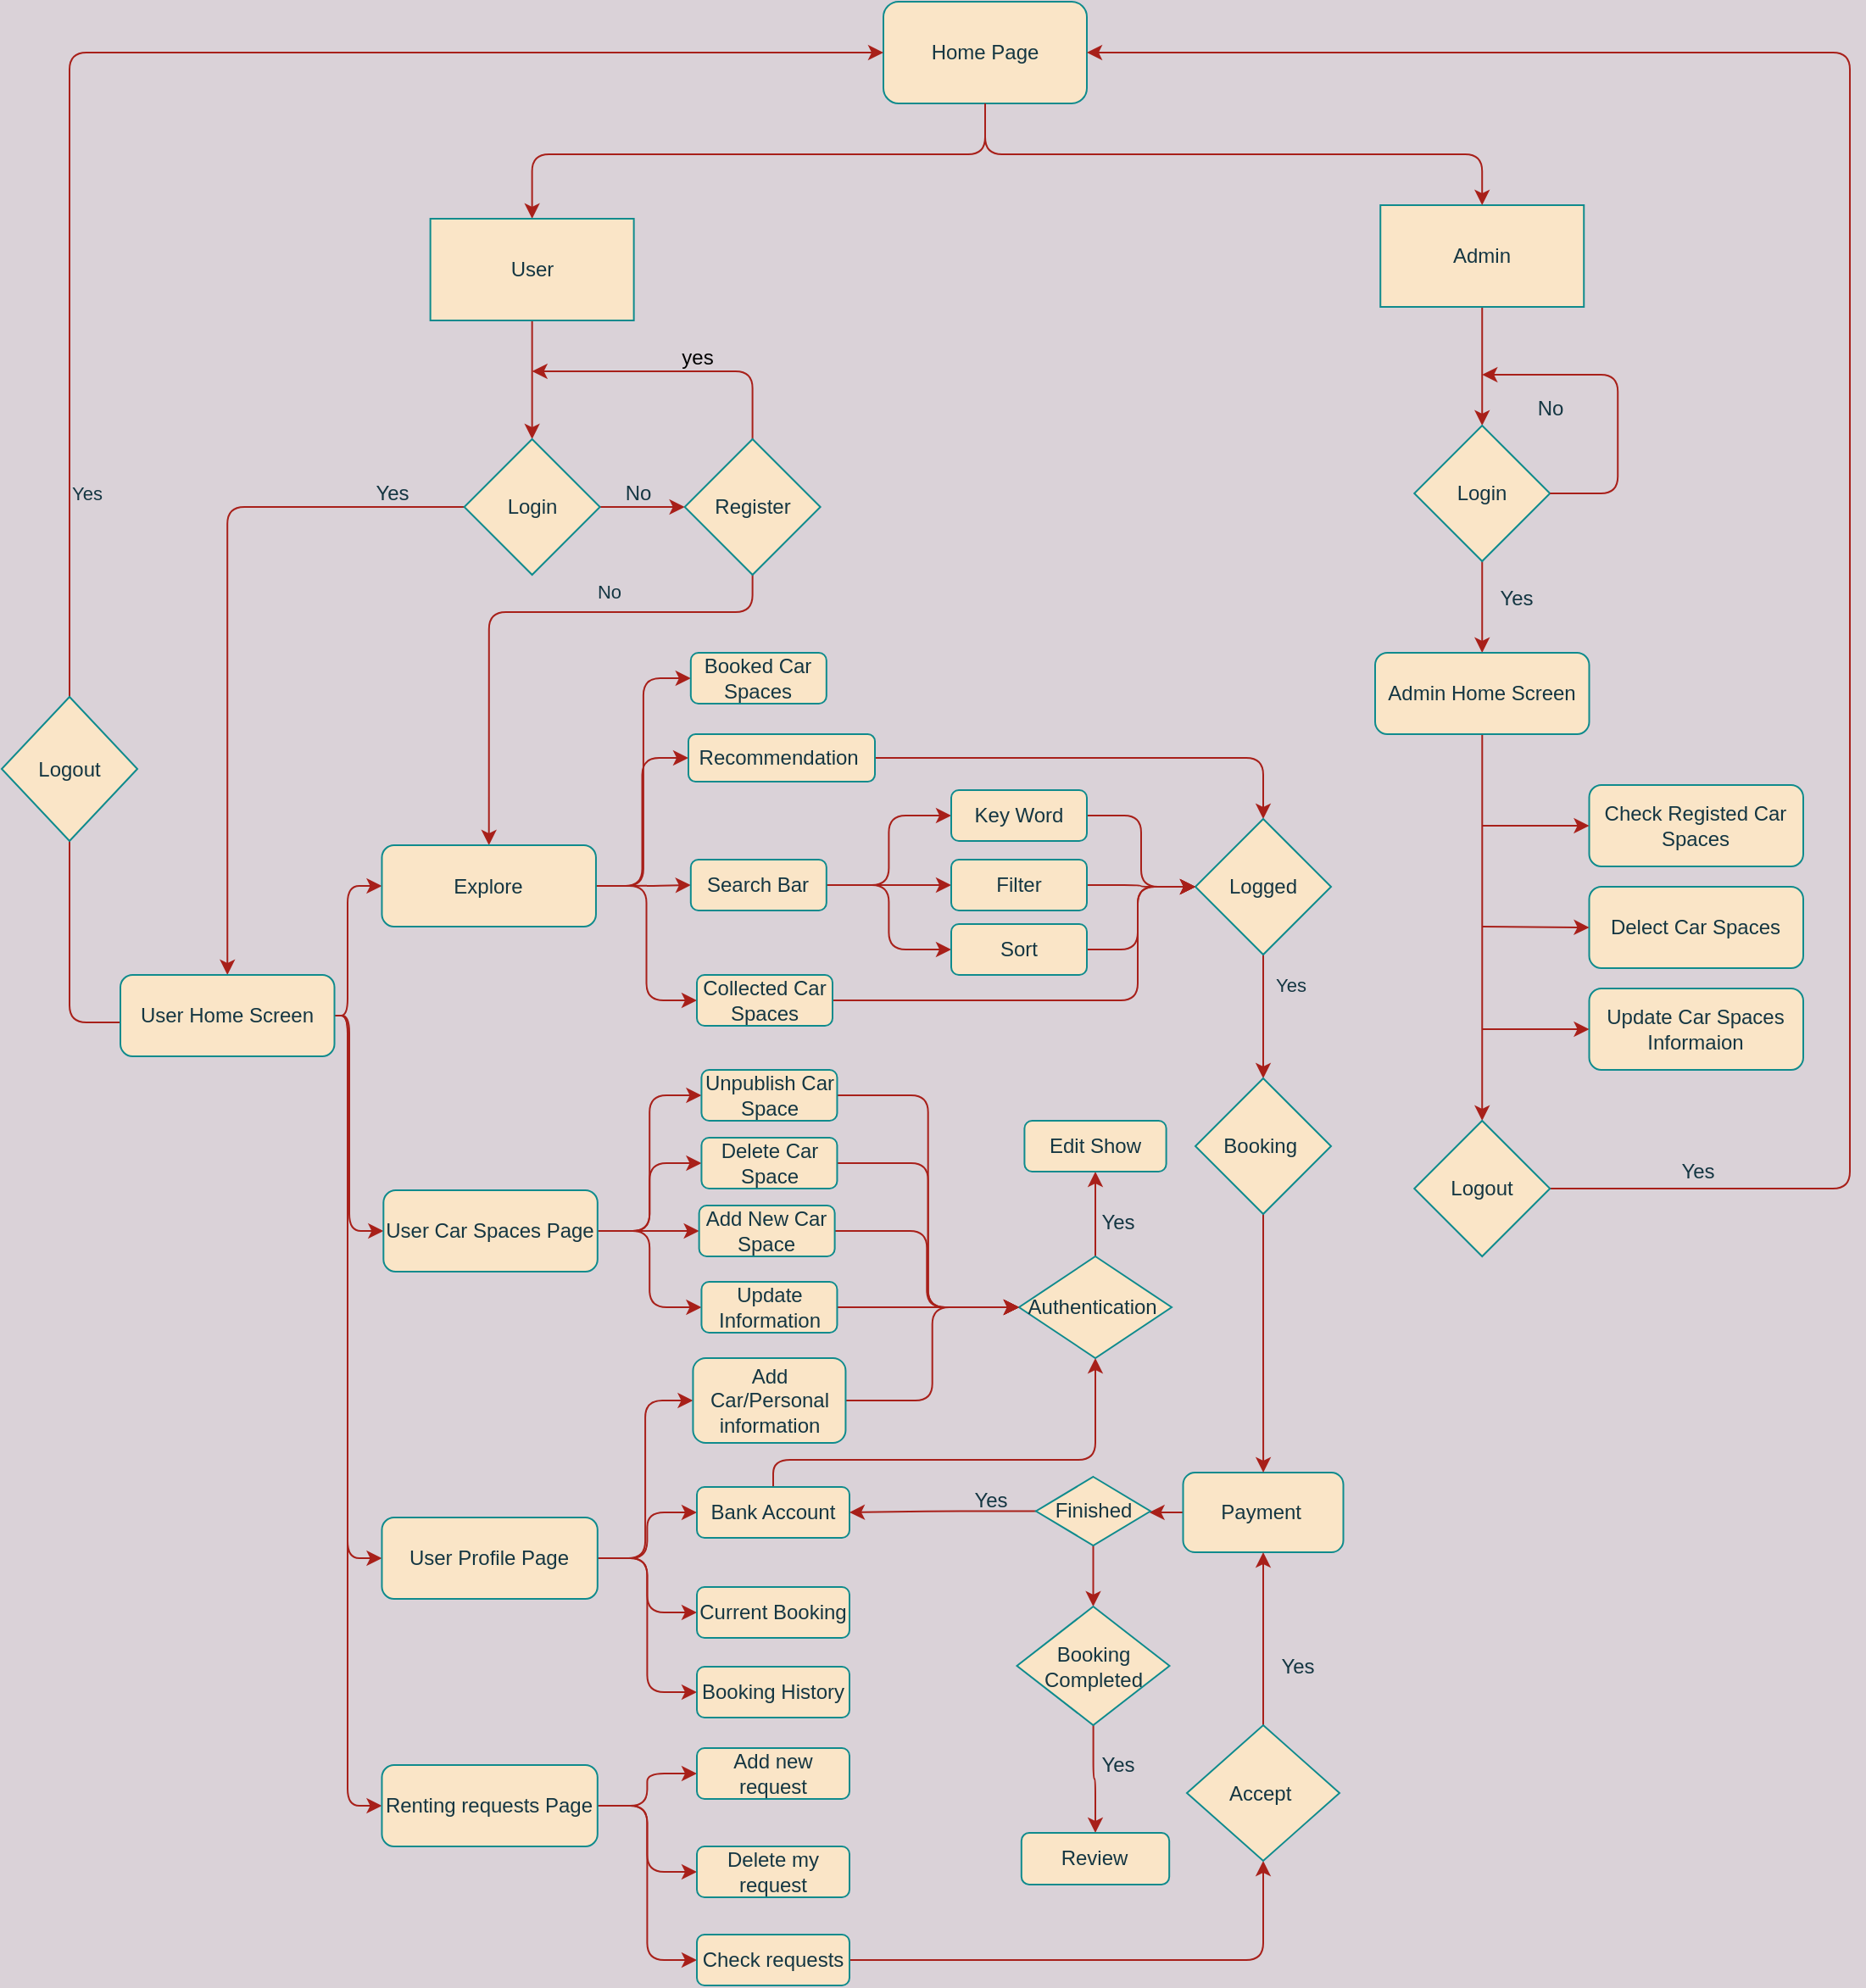 <mxfile version="20.0.1" type="github">
  <diagram id="mySKXc3E1J6A7tmG4pEC" name="Page-1">
    <mxGraphModel dx="2216" dy="773" grid="1" gridSize="10" guides="1" tooltips="1" connect="1" arrows="1" fold="1" page="1" pageScale="1" pageWidth="827" pageHeight="1169" background="#DAD2D8" math="0" shadow="0">
      <root>
        <mxCell id="0" />
        <mxCell id="1" parent="0" />
        <mxCell id="4PpVHU8LoZDL8oL6UYyr-60" style="edgeStyle=orthogonalEdgeStyle;curved=0;rounded=1;sketch=0;orthogonalLoop=1;jettySize=auto;html=1;exitX=0.5;exitY=1;exitDx=0;exitDy=0;entryX=0.5;entryY=0;entryDx=0;entryDy=0;fontColor=#143642;strokeColor=#A8201A;fillColor=#FAE5C7;" parent="1" source="4PpVHU8LoZDL8oL6UYyr-21" target="4PpVHU8LoZDL8oL6UYyr-23" edge="1">
          <mxGeometry relative="1" as="geometry">
            <Array as="points">
              <mxPoint x="290" y="260" />
              <mxPoint x="23" y="260" />
            </Array>
          </mxGeometry>
        </mxCell>
        <mxCell id="4PpVHU8LoZDL8oL6UYyr-21" value="Home Page" style="rounded=1;whiteSpace=wrap;html=1;fillColor=#FAE5C7;strokeColor=#0F8B8D;fontColor=#143642;" parent="1" vertex="1">
          <mxGeometry x="230" y="170" width="120" height="60" as="geometry" />
        </mxCell>
        <mxCell id="4PpVHU8LoZDL8oL6UYyr-30" style="edgeStyle=orthogonalEdgeStyle;curved=0;rounded=1;sketch=0;orthogonalLoop=1;jettySize=auto;html=1;exitX=0.5;exitY=1;exitDx=0;exitDy=0;entryX=0.5;entryY=0;entryDx=0;entryDy=0;fontColor=#143642;strokeColor=#A8201A;fillColor=#FAE5C7;" parent="1" source="4PpVHU8LoZDL8oL6UYyr-23" target="4PpVHU8LoZDL8oL6UYyr-27" edge="1">
          <mxGeometry relative="1" as="geometry" />
        </mxCell>
        <mxCell id="4PpVHU8LoZDL8oL6UYyr-23" value="User" style="rounded=0;whiteSpace=wrap;html=1;sketch=0;fontColor=#143642;strokeColor=#0F8B8D;fillColor=#FAE5C7;" parent="1" vertex="1">
          <mxGeometry x="-37.18" y="298" width="120" height="60" as="geometry" />
        </mxCell>
        <mxCell id="4PpVHU8LoZDL8oL6UYyr-33" style="edgeStyle=orthogonalEdgeStyle;curved=0;rounded=1;sketch=0;orthogonalLoop=1;jettySize=auto;html=1;fontColor=#143642;strokeColor=#A8201A;fillColor=#FAE5C7;" parent="1" source="4PpVHU8LoZDL8oL6UYyr-24" target="4PpVHU8LoZDL8oL6UYyr-32" edge="1">
          <mxGeometry relative="1" as="geometry" />
        </mxCell>
        <mxCell id="4PpVHU8LoZDL8oL6UYyr-24" value="Admin" style="rounded=0;whiteSpace=wrap;html=1;sketch=0;fontColor=#143642;strokeColor=#0F8B8D;fillColor=#FAE5C7;" parent="1" vertex="1">
          <mxGeometry x="523.12" y="290" width="120" height="60" as="geometry" />
        </mxCell>
        <mxCell id="4PpVHU8LoZDL8oL6UYyr-29" style="edgeStyle=orthogonalEdgeStyle;curved=0;rounded=1;sketch=0;orthogonalLoop=1;jettySize=auto;html=1;exitX=1;exitY=0.5;exitDx=0;exitDy=0;fontColor=#143642;strokeColor=#A8201A;fillColor=#FAE5C7;" parent="1" source="4PpVHU8LoZDL8oL6UYyr-27" target="4PpVHU8LoZDL8oL6UYyr-28" edge="1">
          <mxGeometry relative="1" as="geometry" />
        </mxCell>
        <mxCell id="4PpVHU8LoZDL8oL6UYyr-108" style="edgeStyle=orthogonalEdgeStyle;curved=0;rounded=1;sketch=0;orthogonalLoop=1;jettySize=auto;html=1;entryX=0.5;entryY=0;entryDx=0;entryDy=0;fontColor=#143642;strokeColor=#A8201A;fillColor=#FAE5C7;" parent="1" source="4PpVHU8LoZDL8oL6UYyr-27" target="4PpVHU8LoZDL8oL6UYyr-38" edge="1">
          <mxGeometry relative="1" as="geometry" />
        </mxCell>
        <mxCell id="4PpVHU8LoZDL8oL6UYyr-27" value="Login" style="rhombus;whiteSpace=wrap;html=1;rounded=0;sketch=0;fontColor=#143642;strokeColor=#0F8B8D;fillColor=#FAE5C7;" parent="1" vertex="1">
          <mxGeometry x="-17.18" y="428" width="80" height="80" as="geometry" />
        </mxCell>
        <mxCell id="4PpVHU8LoZDL8oL6UYyr-31" style="edgeStyle=orthogonalEdgeStyle;curved=0;rounded=1;sketch=0;orthogonalLoop=1;jettySize=auto;html=1;fontColor=#143642;strokeColor=#A8201A;fillColor=#FAE5C7;" parent="1" source="4PpVHU8LoZDL8oL6UYyr-28" edge="1">
          <mxGeometry relative="1" as="geometry">
            <mxPoint x="22.82" y="388" as="targetPoint" />
            <Array as="points">
              <mxPoint x="152.82" y="388" />
            </Array>
          </mxGeometry>
        </mxCell>
        <mxCell id="rfM77Tdvx1oLTNoh5SR2-5" style="edgeStyle=orthogonalEdgeStyle;shape=connector;curved=0;rounded=1;sketch=0;orthogonalLoop=1;jettySize=auto;html=1;exitX=0.5;exitY=1;exitDx=0;exitDy=0;labelBackgroundColor=default;fontFamily=Helvetica;fontSize=11;fontColor=#143642;endArrow=classic;strokeColor=#A8201A;fillColor=#FAE5C7;entryX=0.5;entryY=0;entryDx=0;entryDy=0;" edge="1" parent="1" source="4PpVHU8LoZDL8oL6UYyr-28" target="4PpVHU8LoZDL8oL6UYyr-58">
          <mxGeometry relative="1" as="geometry">
            <mxPoint x="60" y="530" as="targetPoint" />
            <Array as="points">
              <mxPoint x="153" y="530" />
              <mxPoint x="-3" y="530" />
            </Array>
          </mxGeometry>
        </mxCell>
        <mxCell id="4PpVHU8LoZDL8oL6UYyr-28" value="Register" style="rhombus;whiteSpace=wrap;html=1;rounded=0;sketch=0;fontColor=#143642;strokeColor=#0F8B8D;fillColor=#FAE5C7;" parent="1" vertex="1">
          <mxGeometry x="112.82" y="428" width="80" height="80" as="geometry" />
        </mxCell>
        <mxCell id="4PpVHU8LoZDL8oL6UYyr-45" style="edgeStyle=orthogonalEdgeStyle;curved=0;rounded=1;sketch=0;orthogonalLoop=1;jettySize=auto;html=1;fontColor=#143642;strokeColor=#A8201A;fillColor=#FAE5C7;entryX=0.5;entryY=0;entryDx=0;entryDy=0;" parent="1" source="4PpVHU8LoZDL8oL6UYyr-32" target="4PpVHU8LoZDL8oL6UYyr-47" edge="1">
          <mxGeometry relative="1" as="geometry">
            <mxPoint x="583.12" y="542" as="targetPoint" />
          </mxGeometry>
        </mxCell>
        <mxCell id="4PpVHU8LoZDL8oL6UYyr-32" value="Login" style="rhombus;whiteSpace=wrap;html=1;rounded=0;sketch=0;fontColor=#143642;strokeColor=#0F8B8D;fillColor=#FAE5C7;" parent="1" vertex="1">
          <mxGeometry x="543.12" y="420" width="80" height="80" as="geometry" />
        </mxCell>
        <mxCell id="4PpVHU8LoZDL8oL6UYyr-35" value="" style="endArrow=classic;html=1;rounded=1;sketch=0;fontColor=#143642;strokeColor=#A8201A;fillColor=#FAE5C7;curved=0;exitX=1;exitY=0.5;exitDx=0;exitDy=0;" parent="1" source="4PpVHU8LoZDL8oL6UYyr-32" edge="1">
          <mxGeometry width="50" height="50" relative="1" as="geometry">
            <mxPoint x="643.12" y="500" as="sourcePoint" />
            <mxPoint x="583.12" y="390" as="targetPoint" />
            <Array as="points">
              <mxPoint x="663.12" y="460" />
              <mxPoint x="663.12" y="390" />
            </Array>
          </mxGeometry>
        </mxCell>
        <mxCell id="4PpVHU8LoZDL8oL6UYyr-36" value="No" style="text;html=1;align=center;verticalAlign=middle;resizable=0;points=[];autosize=1;strokeColor=none;fillColor=none;fontColor=#143642;" parent="1" vertex="1">
          <mxGeometry x="608.12" y="400" width="30" height="20" as="geometry" />
        </mxCell>
        <mxCell id="4PpVHU8LoZDL8oL6UYyr-37" value="No" style="text;html=1;align=center;verticalAlign=middle;resizable=0;points=[];autosize=1;strokeColor=none;fillColor=none;fontColor=#143642;" parent="1" vertex="1">
          <mxGeometry x="70" y="450" width="30" height="20" as="geometry" />
        </mxCell>
        <mxCell id="rfM77Tdvx1oLTNoh5SR2-14" value="" style="edgeStyle=orthogonalEdgeStyle;shape=connector;curved=0;rounded=1;sketch=0;orthogonalLoop=1;jettySize=auto;html=1;labelBackgroundColor=default;fontFamily=Helvetica;fontSize=11;fontColor=#143642;endArrow=classic;strokeColor=#A8201A;fillColor=#FAE5C7;" edge="1" parent="1" source="4PpVHU8LoZDL8oL6UYyr-38">
          <mxGeometry relative="1" as="geometry">
            <mxPoint x="-250" y="651.995" as="targetPoint" />
            <Array as="points">
              <mxPoint x="-250" y="772" />
            </Array>
          </mxGeometry>
        </mxCell>
        <mxCell id="rfM77Tdvx1oLTNoh5SR2-25" style="edgeStyle=orthogonalEdgeStyle;shape=connector;curved=0;rounded=1;sketch=0;orthogonalLoop=1;jettySize=auto;html=1;entryX=0;entryY=0.5;entryDx=0;entryDy=0;labelBackgroundColor=default;fontFamily=Helvetica;fontSize=12;fontColor=#143642;endArrow=classic;strokeColor=#A8201A;fillColor=#FAE5C7;" edge="1" parent="1" source="4PpVHU8LoZDL8oL6UYyr-38" target="4PpVHU8LoZDL8oL6UYyr-58">
          <mxGeometry relative="1" as="geometry">
            <Array as="points">
              <mxPoint x="-86" y="768" />
              <mxPoint x="-86" y="692" />
            </Array>
          </mxGeometry>
        </mxCell>
        <mxCell id="rfM77Tdvx1oLTNoh5SR2-50" style="edgeStyle=orthogonalEdgeStyle;shape=connector;curved=0;rounded=1;sketch=0;orthogonalLoop=1;jettySize=auto;html=1;entryX=0;entryY=0.5;entryDx=0;entryDy=0;labelBackgroundColor=default;fontFamily=Helvetica;fontSize=12;fontColor=#143642;endArrow=classic;strokeColor=#A8201A;fillColor=#FAE5C7;" edge="1" parent="1" source="4PpVHU8LoZDL8oL6UYyr-38" target="4PpVHU8LoZDL8oL6UYyr-59">
          <mxGeometry relative="1" as="geometry">
            <Array as="points">
              <mxPoint x="-85" y="768" />
              <mxPoint x="-85" y="895" />
            </Array>
          </mxGeometry>
        </mxCell>
        <mxCell id="rfM77Tdvx1oLTNoh5SR2-51" style="edgeStyle=orthogonalEdgeStyle;shape=connector;curved=0;rounded=1;sketch=0;orthogonalLoop=1;jettySize=auto;html=1;entryX=0;entryY=0.5;entryDx=0;entryDy=0;labelBackgroundColor=default;fontFamily=Helvetica;fontSize=12;fontColor=#143642;endArrow=classic;strokeColor=#A8201A;fillColor=#FAE5C7;" edge="1" parent="1" source="4PpVHU8LoZDL8oL6UYyr-38" target="4PpVHU8LoZDL8oL6UYyr-57">
          <mxGeometry relative="1" as="geometry">
            <Array as="points">
              <mxPoint x="-86" y="768" />
              <mxPoint x="-86" y="1088" />
            </Array>
          </mxGeometry>
        </mxCell>
        <mxCell id="rfM77Tdvx1oLTNoh5SR2-63" style="edgeStyle=orthogonalEdgeStyle;shape=connector;curved=0;rounded=1;sketch=0;orthogonalLoop=1;jettySize=auto;html=1;entryX=0;entryY=0.5;entryDx=0;entryDy=0;labelBackgroundColor=default;fontFamily=Helvetica;fontSize=12;fontColor=#143642;endArrow=classic;strokeColor=#A8201A;fillColor=#FAE5C7;" edge="1" parent="1" source="4PpVHU8LoZDL8oL6UYyr-38" target="rfM77Tdvx1oLTNoh5SR2-52">
          <mxGeometry relative="1" as="geometry">
            <Array as="points">
              <mxPoint x="-86" y="768" />
              <mxPoint x="-86" y="1234" />
            </Array>
          </mxGeometry>
        </mxCell>
        <mxCell id="4PpVHU8LoZDL8oL6UYyr-38" value="User Home Screen" style="rounded=1;whiteSpace=wrap;html=1;sketch=0;fontColor=#143642;strokeColor=#0F8B8D;fillColor=#FAE5C7;" parent="1" vertex="1">
          <mxGeometry x="-220" y="744" width="126.25" height="48" as="geometry" />
        </mxCell>
        <mxCell id="4PpVHU8LoZDL8oL6UYyr-50" style="edgeStyle=orthogonalEdgeStyle;curved=0;rounded=1;sketch=0;orthogonalLoop=1;jettySize=auto;html=1;fontColor=#143642;strokeColor=#A8201A;fillColor=#FAE5C7;entryX=0.5;entryY=0;entryDx=0;entryDy=0;" parent="1" source="4PpVHU8LoZDL8oL6UYyr-47" edge="1" target="rfM77Tdvx1oLTNoh5SR2-21">
          <mxGeometry relative="1" as="geometry">
            <mxPoint x="583.12" y="842" as="targetPoint" />
            <Array as="points" />
          </mxGeometry>
        </mxCell>
        <mxCell id="4PpVHU8LoZDL8oL6UYyr-47" value="Admin Home Screen" style="rounded=1;whiteSpace=wrap;html=1;sketch=0;fontColor=#143642;strokeColor=#0F8B8D;fillColor=#FAE5C7;" parent="1" vertex="1">
          <mxGeometry x="520" y="554" width="126.25" height="48" as="geometry" />
        </mxCell>
        <mxCell id="4PpVHU8LoZDL8oL6UYyr-48" value="Yes" style="text;html=1;align=center;verticalAlign=middle;resizable=0;points=[];autosize=1;strokeColor=none;fillColor=none;fontColor=#143642;" parent="1" vertex="1">
          <mxGeometry x="583.12" y="512" width="40" height="20" as="geometry" />
        </mxCell>
        <mxCell id="4PpVHU8LoZDL8oL6UYyr-49" value="Yes" style="text;html=1;align=center;verticalAlign=middle;resizable=0;points=[];autosize=1;strokeColor=none;fillColor=none;fontColor=#143642;" parent="1" vertex="1">
          <mxGeometry x="-80" y="450" width="40" height="20" as="geometry" />
        </mxCell>
        <mxCell id="4PpVHU8LoZDL8oL6UYyr-51" value="Update Car Spaces Informaion" style="rounded=1;whiteSpace=wrap;html=1;sketch=0;fontColor=#143642;strokeColor=#0F8B8D;fillColor=#FAE5C7;" parent="1" vertex="1">
          <mxGeometry x="646.25" y="752" width="126.25" height="48" as="geometry" />
        </mxCell>
        <mxCell id="4PpVHU8LoZDL8oL6UYyr-52" value="Delect Car Spaces" style="rounded=1;whiteSpace=wrap;html=1;sketch=0;fontColor=#143642;strokeColor=#0F8B8D;fillColor=#FAE5C7;" parent="1" vertex="1">
          <mxGeometry x="646.25" y="692" width="126.25" height="48" as="geometry" />
        </mxCell>
        <mxCell id="4PpVHU8LoZDL8oL6UYyr-53" value="Check Registed Car Spaces" style="rounded=1;whiteSpace=wrap;html=1;sketch=0;fontColor=#143642;strokeColor=#0F8B8D;fillColor=#FAE5C7;" parent="1" vertex="1">
          <mxGeometry x="646.25" y="632" width="126.25" height="48" as="geometry" />
        </mxCell>
        <mxCell id="4PpVHU8LoZDL8oL6UYyr-54" value="" style="endArrow=classic;html=1;rounded=1;sketch=0;fontColor=#143642;strokeColor=#A8201A;fillColor=#FAE5C7;curved=0;entryX=0;entryY=0.5;entryDx=0;entryDy=0;" parent="1" target="4PpVHU8LoZDL8oL6UYyr-53" edge="1">
          <mxGeometry width="50" height="50" relative="1" as="geometry">
            <mxPoint x="583.12" y="656" as="sourcePoint" />
            <mxPoint x="543.12" y="692" as="targetPoint" />
          </mxGeometry>
        </mxCell>
        <mxCell id="4PpVHU8LoZDL8oL6UYyr-55" value="" style="endArrow=classic;html=1;rounded=1;sketch=0;fontColor=#143642;strokeColor=#A8201A;fillColor=#FAE5C7;curved=0;entryX=0;entryY=0.5;entryDx=0;entryDy=0;" parent="1" target="4PpVHU8LoZDL8oL6UYyr-52" edge="1">
          <mxGeometry width="50" height="50" relative="1" as="geometry">
            <mxPoint x="583.12" y="715.5" as="sourcePoint" />
            <mxPoint x="653.12" y="716" as="targetPoint" />
          </mxGeometry>
        </mxCell>
        <mxCell id="4PpVHU8LoZDL8oL6UYyr-56" value="" style="endArrow=classic;html=1;rounded=1;sketch=0;fontColor=#143642;strokeColor=#A8201A;fillColor=#FAE5C7;curved=0;entryX=0;entryY=0.5;entryDx=0;entryDy=0;" parent="1" target="4PpVHU8LoZDL8oL6UYyr-51" edge="1">
          <mxGeometry width="50" height="50" relative="1" as="geometry">
            <mxPoint x="583.12" y="776" as="sourcePoint" />
            <mxPoint x="646.25" y="792" as="targetPoint" />
          </mxGeometry>
        </mxCell>
        <mxCell id="4PpVHU8LoZDL8oL6UYyr-84" style="edgeStyle=orthogonalEdgeStyle;curved=0;rounded=1;sketch=0;orthogonalLoop=1;jettySize=auto;html=1;exitX=1;exitY=0.5;exitDx=0;exitDy=0;entryX=0;entryY=0.5;entryDx=0;entryDy=0;fontColor=#143642;strokeColor=#A8201A;fillColor=#FAE5C7;" parent="1" source="4PpVHU8LoZDL8oL6UYyr-57" target="4PpVHU8LoZDL8oL6UYyr-70" edge="1">
          <mxGeometry relative="1" as="geometry" />
        </mxCell>
        <mxCell id="rfM77Tdvx1oLTNoh5SR2-38" style="edgeStyle=orthogonalEdgeStyle;shape=connector;curved=0;rounded=1;sketch=0;orthogonalLoop=1;jettySize=auto;html=1;entryX=0;entryY=0.5;entryDx=0;entryDy=0;labelBackgroundColor=default;fontFamily=Helvetica;fontSize=12;fontColor=#143642;endArrow=classic;strokeColor=#A8201A;fillColor=#FAE5C7;" edge="1" parent="1" source="4PpVHU8LoZDL8oL6UYyr-57" target="rfM77Tdvx1oLTNoh5SR2-37">
          <mxGeometry relative="1" as="geometry" />
        </mxCell>
        <mxCell id="rfM77Tdvx1oLTNoh5SR2-45" style="edgeStyle=orthogonalEdgeStyle;shape=connector;curved=0;rounded=1;sketch=0;orthogonalLoop=1;jettySize=auto;html=1;entryX=0;entryY=0.5;entryDx=0;entryDy=0;labelBackgroundColor=default;fontFamily=Helvetica;fontSize=12;fontColor=#143642;endArrow=classic;strokeColor=#A8201A;fillColor=#FAE5C7;" edge="1" parent="1" source="4PpVHU8LoZDL8oL6UYyr-57" target="4PpVHU8LoZDL8oL6UYyr-71">
          <mxGeometry relative="1" as="geometry" />
        </mxCell>
        <mxCell id="rfM77Tdvx1oLTNoh5SR2-46" style="edgeStyle=orthogonalEdgeStyle;shape=connector;curved=0;rounded=1;sketch=0;orthogonalLoop=1;jettySize=auto;html=1;entryX=0;entryY=0.5;entryDx=0;entryDy=0;labelBackgroundColor=default;fontFamily=Helvetica;fontSize=12;fontColor=#143642;endArrow=classic;strokeColor=#A8201A;fillColor=#FAE5C7;" edge="1" parent="1" source="4PpVHU8LoZDL8oL6UYyr-57" target="4PpVHU8LoZDL8oL6UYyr-72">
          <mxGeometry relative="1" as="geometry" />
        </mxCell>
        <mxCell id="4PpVHU8LoZDL8oL6UYyr-57" value="User Profile Page" style="rounded=1;whiteSpace=wrap;html=1;sketch=0;fontColor=#143642;strokeColor=#0F8B8D;fillColor=#FAE5C7;" parent="1" vertex="1">
          <mxGeometry x="-65.77" y="1064" width="127.18" height="48" as="geometry" />
        </mxCell>
        <mxCell id="4PpVHU8LoZDL8oL6UYyr-111" style="edgeStyle=orthogonalEdgeStyle;curved=0;rounded=1;sketch=0;orthogonalLoop=1;jettySize=auto;html=1;entryX=0;entryY=0.5;entryDx=0;entryDy=0;fontColor=#143642;strokeColor=#A8201A;fillColor=#FAE5C7;" parent="1" source="4PpVHU8LoZDL8oL6UYyr-58" target="4PpVHU8LoZDL8oL6UYyr-66" edge="1">
          <mxGeometry relative="1" as="geometry" />
        </mxCell>
        <mxCell id="4PpVHU8LoZDL8oL6UYyr-112" style="edgeStyle=orthogonalEdgeStyle;curved=0;rounded=1;sketch=0;orthogonalLoop=1;jettySize=auto;html=1;entryX=0;entryY=0.5;entryDx=0;entryDy=0;fontColor=#143642;strokeColor=#A8201A;fillColor=#FAE5C7;" parent="1" source="4PpVHU8LoZDL8oL6UYyr-58" target="4PpVHU8LoZDL8oL6UYyr-68" edge="1">
          <mxGeometry relative="1" as="geometry" />
        </mxCell>
        <mxCell id="4PpVHU8LoZDL8oL6UYyr-113" style="edgeStyle=orthogonalEdgeStyle;curved=0;rounded=1;sketch=0;orthogonalLoop=1;jettySize=auto;html=1;entryX=0;entryY=0.5;entryDx=0;entryDy=0;fontColor=#143642;strokeColor=#A8201A;fillColor=#FAE5C7;" parent="1" source="4PpVHU8LoZDL8oL6UYyr-58" target="4PpVHU8LoZDL8oL6UYyr-90" edge="1">
          <mxGeometry relative="1" as="geometry" />
        </mxCell>
        <mxCell id="4PpVHU8LoZDL8oL6UYyr-117" style="edgeStyle=orthogonalEdgeStyle;curved=0;rounded=1;sketch=0;orthogonalLoop=1;jettySize=auto;html=1;entryX=0;entryY=0.5;entryDx=0;entryDy=0;fontColor=#143642;strokeColor=#A8201A;fillColor=#FAE5C7;" parent="1" source="4PpVHU8LoZDL8oL6UYyr-58" target="4PpVHU8LoZDL8oL6UYyr-95" edge="1">
          <mxGeometry relative="1" as="geometry" />
        </mxCell>
        <mxCell id="4PpVHU8LoZDL8oL6UYyr-58" value="Explore" style="rounded=1;whiteSpace=wrap;html=1;sketch=0;fontColor=#143642;strokeColor=#0F8B8D;fillColor=#FAE5C7;" parent="1" vertex="1">
          <mxGeometry x="-65.77" y="667.5" width="126.25" height="48" as="geometry" />
        </mxCell>
        <mxCell id="4PpVHU8LoZDL8oL6UYyr-61" style="edgeStyle=orthogonalEdgeStyle;curved=0;rounded=1;sketch=0;orthogonalLoop=1;jettySize=auto;html=1;exitX=0.5;exitY=1;exitDx=0;exitDy=0;entryX=0.5;entryY=0;entryDx=0;entryDy=0;fontColor=#143642;strokeColor=#A8201A;fillColor=#FAE5C7;" parent="1" source="4PpVHU8LoZDL8oL6UYyr-21" target="4PpVHU8LoZDL8oL6UYyr-24" edge="1">
          <mxGeometry relative="1" as="geometry">
            <mxPoint x="290" y="240" as="sourcePoint" />
            <mxPoint x="89.38" y="308" as="targetPoint" />
            <Array as="points">
              <mxPoint x="290" y="230" />
              <mxPoint x="290" y="260" />
              <mxPoint x="510" y="260" />
            </Array>
          </mxGeometry>
        </mxCell>
        <mxCell id="4PpVHU8LoZDL8oL6UYyr-86" style="edgeStyle=orthogonalEdgeStyle;curved=0;rounded=1;sketch=0;orthogonalLoop=1;jettySize=auto;html=1;entryX=0;entryY=0.5;entryDx=0;entryDy=0;fontColor=#143642;strokeColor=#A8201A;fillColor=#FAE5C7;" parent="1" source="4PpVHU8LoZDL8oL6UYyr-59" target="4PpVHU8LoZDL8oL6UYyr-69" edge="1">
          <mxGeometry relative="1" as="geometry" />
        </mxCell>
        <mxCell id="4PpVHU8LoZDL8oL6UYyr-87" style="edgeStyle=orthogonalEdgeStyle;curved=0;rounded=1;sketch=0;orthogonalLoop=1;jettySize=auto;html=1;entryX=0;entryY=0.5;entryDx=0;entryDy=0;fontColor=#143642;strokeColor=#A8201A;fillColor=#FAE5C7;" parent="1" source="4PpVHU8LoZDL8oL6UYyr-59" target="4PpVHU8LoZDL8oL6UYyr-67" edge="1">
          <mxGeometry relative="1" as="geometry" />
        </mxCell>
        <mxCell id="rfM77Tdvx1oLTNoh5SR2-43" style="edgeStyle=orthogonalEdgeStyle;shape=connector;curved=0;rounded=1;sketch=0;orthogonalLoop=1;jettySize=auto;html=1;entryX=0;entryY=0.5;entryDx=0;entryDy=0;labelBackgroundColor=default;fontFamily=Helvetica;fontSize=12;fontColor=#143642;endArrow=classic;strokeColor=#A8201A;fillColor=#FAE5C7;" edge="1" parent="1" source="4PpVHU8LoZDL8oL6UYyr-59" target="rfM77Tdvx1oLTNoh5SR2-42">
          <mxGeometry relative="1" as="geometry" />
        </mxCell>
        <mxCell id="rfM77Tdvx1oLTNoh5SR2-44" style="edgeStyle=orthogonalEdgeStyle;shape=connector;curved=0;rounded=1;sketch=0;orthogonalLoop=1;jettySize=auto;html=1;entryX=0;entryY=0.5;entryDx=0;entryDy=0;labelBackgroundColor=default;fontFamily=Helvetica;fontSize=12;fontColor=#143642;endArrow=classic;strokeColor=#A8201A;fillColor=#FAE5C7;" edge="1" parent="1" source="4PpVHU8LoZDL8oL6UYyr-59" target="rfM77Tdvx1oLTNoh5SR2-41">
          <mxGeometry relative="1" as="geometry" />
        </mxCell>
        <mxCell id="4PpVHU8LoZDL8oL6UYyr-59" value="User Car Spaces Page" style="rounded=1;whiteSpace=wrap;html=1;sketch=0;fontColor=#143642;strokeColor=#0F8B8D;fillColor=#FAE5C7;" parent="1" vertex="1">
          <mxGeometry x="-64.84" y="871" width="126.25" height="48" as="geometry" />
        </mxCell>
        <mxCell id="4PpVHU8LoZDL8oL6UYyr-105" style="edgeStyle=orthogonalEdgeStyle;curved=0;rounded=1;sketch=0;orthogonalLoop=1;jettySize=auto;html=1;entryX=0.5;entryY=0;entryDx=0;entryDy=0;fontColor=#143642;strokeColor=#A8201A;fillColor=#FAE5C7;exitX=1;exitY=0.5;exitDx=0;exitDy=0;" parent="1" source="4PpVHU8LoZDL8oL6UYyr-66" target="4PpVHU8LoZDL8oL6UYyr-91" edge="1">
          <mxGeometry relative="1" as="geometry">
            <Array as="points">
              <mxPoint x="454" y="616" />
            </Array>
          </mxGeometry>
        </mxCell>
        <mxCell id="4PpVHU8LoZDL8oL6UYyr-66" value="Recommendation&amp;nbsp;" style="rounded=1;whiteSpace=wrap;html=1;sketch=0;fontColor=#143642;strokeColor=#0F8B8D;fillColor=#FAE5C7;" parent="1" vertex="1">
          <mxGeometry x="115.0" y="602" width="110" height="28" as="geometry" />
        </mxCell>
        <mxCell id="rfM77Tdvx1oLTNoh5SR2-103" style="edgeStyle=orthogonalEdgeStyle;shape=connector;curved=0;rounded=1;sketch=0;orthogonalLoop=1;jettySize=auto;html=1;entryX=0;entryY=0.5;entryDx=0;entryDy=0;labelBackgroundColor=default;fontFamily=Helvetica;fontSize=12;fontColor=#143642;endArrow=classic;strokeColor=#A8201A;fillColor=#FAE5C7;" edge="1" parent="1" source="4PpVHU8LoZDL8oL6UYyr-67" target="4PpVHU8LoZDL8oL6UYyr-73">
          <mxGeometry relative="1" as="geometry" />
        </mxCell>
        <mxCell id="4PpVHU8LoZDL8oL6UYyr-67" value="Update Information" style="rounded=1;whiteSpace=wrap;html=1;sketch=0;fontColor=#143642;strokeColor=#0F8B8D;fillColor=#FAE5C7;" parent="1" vertex="1">
          <mxGeometry x="122.72" y="925" width="80" height="30" as="geometry" />
        </mxCell>
        <mxCell id="rfM77Tdvx1oLTNoh5SR2-31" style="edgeStyle=orthogonalEdgeStyle;shape=connector;curved=0;rounded=1;sketch=0;orthogonalLoop=1;jettySize=auto;html=1;entryX=0;entryY=0.5;entryDx=0;entryDy=0;labelBackgroundColor=default;fontFamily=Helvetica;fontSize=12;fontColor=#143642;endArrow=classic;strokeColor=#A8201A;fillColor=#FAE5C7;" edge="1" parent="1" source="4PpVHU8LoZDL8oL6UYyr-68" target="4PpVHU8LoZDL8oL6UYyr-96">
          <mxGeometry relative="1" as="geometry" />
        </mxCell>
        <mxCell id="rfM77Tdvx1oLTNoh5SR2-32" style="edgeStyle=orthogonalEdgeStyle;shape=connector;curved=0;rounded=1;sketch=0;orthogonalLoop=1;jettySize=auto;html=1;entryX=0;entryY=0.5;entryDx=0;entryDy=0;labelBackgroundColor=default;fontFamily=Helvetica;fontSize=12;fontColor=#143642;endArrow=classic;strokeColor=#A8201A;fillColor=#FAE5C7;" edge="1" parent="1" source="4PpVHU8LoZDL8oL6UYyr-68" target="4PpVHU8LoZDL8oL6UYyr-98">
          <mxGeometry relative="1" as="geometry" />
        </mxCell>
        <mxCell id="rfM77Tdvx1oLTNoh5SR2-33" style="edgeStyle=orthogonalEdgeStyle;shape=connector;curved=0;rounded=1;sketch=0;orthogonalLoop=1;jettySize=auto;html=1;entryX=0;entryY=0.5;entryDx=0;entryDy=0;labelBackgroundColor=default;fontFamily=Helvetica;fontSize=12;fontColor=#143642;endArrow=classic;strokeColor=#A8201A;fillColor=#FAE5C7;" edge="1" parent="1" source="4PpVHU8LoZDL8oL6UYyr-68" target="rfM77Tdvx1oLTNoh5SR2-29">
          <mxGeometry relative="1" as="geometry" />
        </mxCell>
        <mxCell id="4PpVHU8LoZDL8oL6UYyr-68" value="Search Bar" style="rounded=1;whiteSpace=wrap;html=1;sketch=0;fontColor=#143642;strokeColor=#0F8B8D;fillColor=#FAE5C7;" parent="1" vertex="1">
          <mxGeometry x="116.41" y="676" width="80" height="30" as="geometry" />
        </mxCell>
        <mxCell id="rfM77Tdvx1oLTNoh5SR2-95" style="edgeStyle=orthogonalEdgeStyle;shape=connector;curved=0;rounded=1;sketch=0;orthogonalLoop=1;jettySize=auto;html=1;entryX=0;entryY=0.5;entryDx=0;entryDy=0;labelBackgroundColor=default;fontFamily=Helvetica;fontSize=12;fontColor=#143642;endArrow=classic;strokeColor=#A8201A;fillColor=#FAE5C7;" edge="1" parent="1" source="4PpVHU8LoZDL8oL6UYyr-69" target="4PpVHU8LoZDL8oL6UYyr-73">
          <mxGeometry relative="1" as="geometry" />
        </mxCell>
        <mxCell id="4PpVHU8LoZDL8oL6UYyr-69" value="Add New Car Space" style="rounded=1;whiteSpace=wrap;html=1;sketch=0;fontColor=#143642;strokeColor=#0F8B8D;fillColor=#FAE5C7;" parent="1" vertex="1">
          <mxGeometry x="121.31" y="880" width="80" height="30" as="geometry" />
        </mxCell>
        <mxCell id="rfM77Tdvx1oLTNoh5SR2-92" style="edgeStyle=orthogonalEdgeStyle;shape=connector;curved=0;rounded=1;sketch=0;orthogonalLoop=1;jettySize=auto;html=1;entryX=0;entryY=0.5;entryDx=0;entryDy=0;labelBackgroundColor=default;fontFamily=Helvetica;fontSize=12;fontColor=#143642;endArrow=classic;strokeColor=#A8201A;fillColor=#FAE5C7;" edge="1" parent="1" source="4PpVHU8LoZDL8oL6UYyr-70" target="4PpVHU8LoZDL8oL6UYyr-73">
          <mxGeometry relative="1" as="geometry" />
        </mxCell>
        <mxCell id="4PpVHU8LoZDL8oL6UYyr-70" value="Add Car/Personal information" style="rounded=1;whiteSpace=wrap;html=1;sketch=0;fontColor=#143642;strokeColor=#0F8B8D;fillColor=#FAE5C7;" parent="1" vertex="1">
          <mxGeometry x="117.72" y="970" width="90" height="50" as="geometry" />
        </mxCell>
        <mxCell id="4PpVHU8LoZDL8oL6UYyr-71" value="Booking History" style="rounded=1;whiteSpace=wrap;html=1;sketch=0;fontColor=#143642;strokeColor=#0F8B8D;fillColor=#FAE5C7;" parent="1" vertex="1">
          <mxGeometry x="120.0" y="1152" width="90" height="30" as="geometry" />
        </mxCell>
        <mxCell id="rfM77Tdvx1oLTNoh5SR2-98" style="edgeStyle=orthogonalEdgeStyle;shape=connector;curved=0;rounded=1;sketch=0;orthogonalLoop=1;jettySize=auto;html=1;entryX=0.5;entryY=1;entryDx=0;entryDy=0;labelBackgroundColor=default;fontFamily=Helvetica;fontSize=12;fontColor=#143642;endArrow=classic;strokeColor=#A8201A;fillColor=#FAE5C7;" edge="1" parent="1" source="4PpVHU8LoZDL8oL6UYyr-72" target="4PpVHU8LoZDL8oL6UYyr-73">
          <mxGeometry relative="1" as="geometry">
            <Array as="points">
              <mxPoint x="165" y="1030" />
              <mxPoint x="355" y="1030" />
            </Array>
          </mxGeometry>
        </mxCell>
        <mxCell id="4PpVHU8LoZDL8oL6UYyr-72" value="Bank Account" style="rounded=1;whiteSpace=wrap;html=1;sketch=0;fontColor=#143642;strokeColor=#0F8B8D;fillColor=#FAE5C7;" parent="1" vertex="1">
          <mxGeometry x="120" y="1046" width="90" height="30" as="geometry" />
        </mxCell>
        <mxCell id="4PpVHU8LoZDL8oL6UYyr-88" style="edgeStyle=orthogonalEdgeStyle;curved=0;rounded=1;sketch=0;orthogonalLoop=1;jettySize=auto;html=1;entryX=0.5;entryY=1;entryDx=0;entryDy=0;fontColor=#143642;strokeColor=#A8201A;fillColor=#FAE5C7;exitX=0.5;exitY=0;exitDx=0;exitDy=0;" parent="1" source="4PpVHU8LoZDL8oL6UYyr-73" target="4PpVHU8LoZDL8oL6UYyr-74" edge="1">
          <mxGeometry relative="1" as="geometry">
            <mxPoint x="335.0" y="970" as="sourcePoint" />
            <mxPoint x="335.0" y="907.5" as="targetPoint" />
          </mxGeometry>
        </mxCell>
        <mxCell id="4PpVHU8LoZDL8oL6UYyr-73" value="Authentication&amp;nbsp;" style="rhombus;whiteSpace=wrap;html=1;rounded=0;sketch=0;fontColor=#143642;strokeColor=#0F8B8D;fillColor=#FAE5C7;" parent="1" vertex="1">
          <mxGeometry x="310" y="910" width="90" height="60" as="geometry" />
        </mxCell>
        <mxCell id="4PpVHU8LoZDL8oL6UYyr-74" value="Edit Show" style="rounded=1;whiteSpace=wrap;html=1;sketch=0;fontColor=#143642;strokeColor=#0F8B8D;fillColor=#FAE5C7;" parent="1" vertex="1">
          <mxGeometry x="313.21" y="830" width="83.59" height="30" as="geometry" />
        </mxCell>
        <mxCell id="4PpVHU8LoZDL8oL6UYyr-79" value="Yes" style="text;html=1;align=center;verticalAlign=middle;resizable=0;points=[];autosize=1;strokeColor=none;fillColor=none;fontColor=#143642;" parent="1" vertex="1">
          <mxGeometry x="347.5" y="880" width="40" height="20" as="geometry" />
        </mxCell>
        <mxCell id="rfM77Tdvx1oLTNoh5SR2-35" style="edgeStyle=orthogonalEdgeStyle;shape=connector;curved=0;rounded=1;sketch=0;orthogonalLoop=1;jettySize=auto;html=1;entryX=0;entryY=0.5;entryDx=0;entryDy=0;labelBackgroundColor=default;fontFamily=Helvetica;fontSize=12;fontColor=#143642;endArrow=classic;strokeColor=#A8201A;fillColor=#FAE5C7;" edge="1" parent="1" source="4PpVHU8LoZDL8oL6UYyr-90" target="4PpVHU8LoZDL8oL6UYyr-91">
          <mxGeometry relative="1" as="geometry">
            <Array as="points">
              <mxPoint x="380" y="759" />
              <mxPoint x="380" y="692" />
            </Array>
          </mxGeometry>
        </mxCell>
        <mxCell id="4PpVHU8LoZDL8oL6UYyr-90" value="Collected Car Spaces" style="rounded=1;whiteSpace=wrap;html=1;sketch=0;fontColor=#143642;strokeColor=#0F8B8D;fillColor=#FAE5C7;" parent="1" vertex="1">
          <mxGeometry x="120.0" y="744" width="80" height="30" as="geometry" />
        </mxCell>
        <mxCell id="rfM77Tdvx1oLTNoh5SR2-9" value="" style="edgeStyle=orthogonalEdgeStyle;shape=connector;curved=0;rounded=1;sketch=0;orthogonalLoop=1;jettySize=auto;html=1;labelBackgroundColor=default;fontFamily=Helvetica;fontSize=11;fontColor=#143642;endArrow=classic;strokeColor=#A8201A;fillColor=#FAE5C7;exitX=0.5;exitY=1;exitDx=0;exitDy=0;entryX=0.5;entryY=0;entryDx=0;entryDy=0;" edge="1" parent="1" source="4PpVHU8LoZDL8oL6UYyr-91" target="rfM77Tdvx1oLTNoh5SR2-8">
          <mxGeometry relative="1" as="geometry">
            <mxPoint x="527.12" y="724" as="sourcePoint" />
            <mxPoint x="527.12" y="772" as="targetPoint" />
          </mxGeometry>
        </mxCell>
        <mxCell id="4PpVHU8LoZDL8oL6UYyr-91" value="Logged" style="rhombus;whiteSpace=wrap;html=1;rounded=0;sketch=0;fontColor=#143642;strokeColor=#0F8B8D;fillColor=#FAE5C7;" parent="1" vertex="1">
          <mxGeometry x="414" y="652" width="80" height="80" as="geometry" />
        </mxCell>
        <mxCell id="4PpVHU8LoZDL8oL6UYyr-95" value="Booked Car Spaces" style="rounded=1;whiteSpace=wrap;html=1;sketch=0;fontColor=#143642;strokeColor=#0F8B8D;fillColor=#FAE5C7;" parent="1" vertex="1">
          <mxGeometry x="116.41" y="554" width="80" height="30" as="geometry" />
        </mxCell>
        <mxCell id="4PpVHU8LoZDL8oL6UYyr-101" style="edgeStyle=orthogonalEdgeStyle;curved=0;rounded=1;sketch=0;orthogonalLoop=1;jettySize=auto;html=1;entryX=0;entryY=0.5;entryDx=0;entryDy=0;fontColor=#143642;strokeColor=#A8201A;fillColor=#FAE5C7;" parent="1" source="4PpVHU8LoZDL8oL6UYyr-96" target="4PpVHU8LoZDL8oL6UYyr-91" edge="1">
          <mxGeometry relative="1" as="geometry" />
        </mxCell>
        <mxCell id="4PpVHU8LoZDL8oL6UYyr-96" value="Key Word" style="rounded=1;whiteSpace=wrap;html=1;sketch=0;fontColor=#143642;strokeColor=#0F8B8D;fillColor=#FAE5C7;" parent="1" vertex="1">
          <mxGeometry x="270" y="635" width="80" height="30" as="geometry" />
        </mxCell>
        <mxCell id="4PpVHU8LoZDL8oL6UYyr-103" style="edgeStyle=orthogonalEdgeStyle;curved=0;rounded=1;sketch=0;orthogonalLoop=1;jettySize=auto;html=1;entryX=0;entryY=0.5;entryDx=0;entryDy=0;fontColor=#143642;strokeColor=#A8201A;fillColor=#FAE5C7;" parent="1" source="4PpVHU8LoZDL8oL6UYyr-98" target="4PpVHU8LoZDL8oL6UYyr-91" edge="1">
          <mxGeometry relative="1" as="geometry" />
        </mxCell>
        <mxCell id="4PpVHU8LoZDL8oL6UYyr-98" value="Filter" style="rounded=1;whiteSpace=wrap;html=1;sketch=0;fontColor=#143642;strokeColor=#0F8B8D;fillColor=#FAE5C7;" parent="1" vertex="1">
          <mxGeometry x="270" y="676" width="80" height="30" as="geometry" />
        </mxCell>
        <mxCell id="rfM77Tdvx1oLTNoh5SR2-72" style="edgeStyle=orthogonalEdgeStyle;shape=connector;curved=0;rounded=1;sketch=0;orthogonalLoop=1;jettySize=auto;html=1;entryX=1;entryY=0.5;entryDx=0;entryDy=0;labelBackgroundColor=default;fontFamily=Helvetica;fontSize=12;fontColor=#143642;endArrow=classic;strokeColor=#A8201A;fillColor=#FAE5C7;" edge="1" parent="1" source="4PpVHU8LoZDL8oL6UYyr-110" target="rfM77Tdvx1oLTNoh5SR2-71">
          <mxGeometry relative="1" as="geometry" />
        </mxCell>
        <mxCell id="4PpVHU8LoZDL8oL6UYyr-110" value="Payment&amp;nbsp;" style="rounded=1;whiteSpace=wrap;html=1;sketch=0;fontColor=#143642;strokeColor=#0F8B8D;fillColor=#FAE5C7;" parent="1" vertex="1">
          <mxGeometry x="406.75" y="1037.5" width="94.5" height="47" as="geometry" />
        </mxCell>
        <mxCell id="rfM77Tdvx1oLTNoh5SR2-20" style="edgeStyle=orthogonalEdgeStyle;shape=connector;curved=0;rounded=1;sketch=0;orthogonalLoop=1;jettySize=auto;html=1;labelBackgroundColor=default;fontFamily=Helvetica;fontSize=12;fontColor=#143642;endArrow=classic;strokeColor=#A8201A;fillColor=#FAE5C7;entryX=1;entryY=0.5;entryDx=0;entryDy=0;exitX=1;exitY=0.5;exitDx=0;exitDy=0;" edge="1" parent="1" source="rfM77Tdvx1oLTNoh5SR2-21" target="4PpVHU8LoZDL8oL6UYyr-21">
          <mxGeometry relative="1" as="geometry">
            <mxPoint x="840" y="550" as="targetPoint" />
            <mxPoint x="638.12" y="857" as="sourcePoint" />
            <Array as="points">
              <mxPoint x="623" y="870" />
              <mxPoint x="800" y="870" />
              <mxPoint x="800" y="200" />
            </Array>
          </mxGeometry>
        </mxCell>
        <mxCell id="rfM77Tdvx1oLTNoh5SR2-1" value="yes" style="text;html=1;align=center;verticalAlign=middle;resizable=0;points=[];autosize=1;strokeColor=none;fillColor=none;" vertex="1" parent="1">
          <mxGeometry x="105" y="370" width="30" height="20" as="geometry" />
        </mxCell>
        <mxCell id="rfM77Tdvx1oLTNoh5SR2-7" value="No" style="text;html=1;align=center;verticalAlign=middle;resizable=0;points=[];autosize=1;strokeColor=none;fillColor=none;fontSize=11;fontFamily=Helvetica;fontColor=#143642;" vertex="1" parent="1">
          <mxGeometry x="52.82" y="508" width="30" height="20" as="geometry" />
        </mxCell>
        <mxCell id="rfM77Tdvx1oLTNoh5SR2-12" style="edgeStyle=orthogonalEdgeStyle;shape=connector;curved=0;rounded=1;sketch=0;orthogonalLoop=1;jettySize=auto;html=1;exitX=0.5;exitY=1;exitDx=0;exitDy=0;labelBackgroundColor=default;fontFamily=Helvetica;fontSize=11;fontColor=#143642;endArrow=classic;strokeColor=#A8201A;fillColor=#FAE5C7;" edge="1" parent="1" source="rfM77Tdvx1oLTNoh5SR2-8" target="4PpVHU8LoZDL8oL6UYyr-110">
          <mxGeometry relative="1" as="geometry" />
        </mxCell>
        <mxCell id="rfM77Tdvx1oLTNoh5SR2-8" value="Booking&amp;nbsp;" style="rhombus;whiteSpace=wrap;html=1;rounded=0;sketch=0;fontColor=#143642;strokeColor=#0F8B8D;fillColor=#FAE5C7;" vertex="1" parent="1">
          <mxGeometry x="414" y="805" width="80" height="80" as="geometry" />
        </mxCell>
        <mxCell id="rfM77Tdvx1oLTNoh5SR2-10" value="Yes" style="text;html=1;align=center;verticalAlign=middle;resizable=0;points=[];autosize=1;strokeColor=none;fillColor=none;fontSize=11;fontFamily=Helvetica;fontColor=#143642;" vertex="1" parent="1">
          <mxGeometry x="450" y="740" width="40" height="20" as="geometry" />
        </mxCell>
        <mxCell id="rfM77Tdvx1oLTNoh5SR2-15" style="edgeStyle=orthogonalEdgeStyle;shape=connector;curved=0;rounded=1;sketch=0;orthogonalLoop=1;jettySize=auto;html=1;entryX=0;entryY=0.5;entryDx=0;entryDy=0;labelBackgroundColor=default;fontFamily=Helvetica;fontSize=11;fontColor=#143642;endArrow=classic;strokeColor=#A8201A;fillColor=#FAE5C7;exitX=0;exitY=0.5;exitDx=0;exitDy=0;" edge="1" parent="1" source="rfM77Tdvx1oLTNoh5SR2-19" target="4PpVHU8LoZDL8oL6UYyr-21">
          <mxGeometry relative="1" as="geometry">
            <mxPoint x="-250.005" y="572" as="sourcePoint" />
            <Array as="points">
              <mxPoint x="-250" y="200" />
            </Array>
          </mxGeometry>
        </mxCell>
        <mxCell id="rfM77Tdvx1oLTNoh5SR2-16" value="Yes" style="text;html=1;align=center;verticalAlign=middle;resizable=0;points=[];autosize=1;strokeColor=none;fillColor=none;fontSize=11;fontFamily=Helvetica;fontColor=#143642;" vertex="1" parent="1">
          <mxGeometry x="-260" y="450" width="40" height="20" as="geometry" />
        </mxCell>
        <mxCell id="rfM77Tdvx1oLTNoh5SR2-19" value="Logout" style="rhombus;whiteSpace=wrap;html=1;rounded=0;sketch=0;fontFamily=Helvetica;fontSize=12;fontColor=#143642;strokeColor=#0F8B8D;fillColor=#FAE5C7;direction=south;" vertex="1" parent="1">
          <mxGeometry x="-290" y="580" width="80" height="85" as="geometry" />
        </mxCell>
        <mxCell id="rfM77Tdvx1oLTNoh5SR2-21" value="Logout" style="rhombus;whiteSpace=wrap;html=1;rounded=0;sketch=0;fontFamily=Helvetica;fontSize=12;fontColor=#143642;strokeColor=#0F8B8D;fillColor=#FAE5C7;" vertex="1" parent="1">
          <mxGeometry x="543.12" y="830" width="80" height="80" as="geometry" />
        </mxCell>
        <mxCell id="rfM77Tdvx1oLTNoh5SR2-23" value="Yes" style="text;html=1;align=center;verticalAlign=middle;resizable=0;points=[];autosize=1;strokeColor=none;fillColor=none;fontSize=12;fontFamily=Helvetica;fontColor=#143642;" vertex="1" parent="1">
          <mxGeometry x="690" y="850" width="40" height="20" as="geometry" />
        </mxCell>
        <mxCell id="rfM77Tdvx1oLTNoh5SR2-36" style="edgeStyle=orthogonalEdgeStyle;shape=connector;curved=0;rounded=1;sketch=0;orthogonalLoop=1;jettySize=auto;html=1;entryX=0;entryY=0.5;entryDx=0;entryDy=0;labelBackgroundColor=default;fontFamily=Helvetica;fontSize=12;fontColor=#143642;endArrow=classic;strokeColor=#A8201A;fillColor=#FAE5C7;" edge="1" parent="1" source="rfM77Tdvx1oLTNoh5SR2-29" target="4PpVHU8LoZDL8oL6UYyr-91">
          <mxGeometry relative="1" as="geometry">
            <Array as="points">
              <mxPoint x="380" y="729" />
              <mxPoint x="380" y="692" />
            </Array>
          </mxGeometry>
        </mxCell>
        <mxCell id="rfM77Tdvx1oLTNoh5SR2-29" value="Sort" style="rounded=1;whiteSpace=wrap;html=1;sketch=0;fontColor=#143642;strokeColor=#0F8B8D;fillColor=#FAE5C7;" vertex="1" parent="1">
          <mxGeometry x="270" y="714" width="80" height="30" as="geometry" />
        </mxCell>
        <mxCell id="rfM77Tdvx1oLTNoh5SR2-37" value="Current Booking" style="rounded=1;whiteSpace=wrap;html=1;sketch=0;fontColor=#143642;strokeColor=#0F8B8D;fillColor=#FAE5C7;" vertex="1" parent="1">
          <mxGeometry x="120" y="1105" width="90" height="30" as="geometry" />
        </mxCell>
        <mxCell id="rfM77Tdvx1oLTNoh5SR2-96" style="edgeStyle=orthogonalEdgeStyle;shape=connector;curved=0;rounded=1;sketch=0;orthogonalLoop=1;jettySize=auto;html=1;entryX=0;entryY=0.5;entryDx=0;entryDy=0;labelBackgroundColor=default;fontFamily=Helvetica;fontSize=12;fontColor=#143642;endArrow=classic;strokeColor=#A8201A;fillColor=#FAE5C7;" edge="1" parent="1" source="rfM77Tdvx1oLTNoh5SR2-41" target="4PpVHU8LoZDL8oL6UYyr-73">
          <mxGeometry relative="1" as="geometry" />
        </mxCell>
        <mxCell id="rfM77Tdvx1oLTNoh5SR2-41" value="Delete Car Space" style="rounded=1;whiteSpace=wrap;html=1;sketch=0;fontColor=#143642;strokeColor=#0F8B8D;fillColor=#FAE5C7;" vertex="1" parent="1">
          <mxGeometry x="122.72" y="840" width="80" height="30" as="geometry" />
        </mxCell>
        <mxCell id="rfM77Tdvx1oLTNoh5SR2-97" style="edgeStyle=orthogonalEdgeStyle;shape=connector;curved=0;rounded=1;sketch=0;orthogonalLoop=1;jettySize=auto;html=1;entryX=0;entryY=0.5;entryDx=0;entryDy=0;labelBackgroundColor=default;fontFamily=Helvetica;fontSize=12;fontColor=#143642;endArrow=classic;strokeColor=#A8201A;fillColor=#FAE5C7;" edge="1" parent="1" source="rfM77Tdvx1oLTNoh5SR2-42" target="4PpVHU8LoZDL8oL6UYyr-73">
          <mxGeometry relative="1" as="geometry" />
        </mxCell>
        <mxCell id="rfM77Tdvx1oLTNoh5SR2-42" value="Unpublish Car Space" style="rounded=1;whiteSpace=wrap;html=1;sketch=0;fontColor=#143642;strokeColor=#0F8B8D;fillColor=#FAE5C7;" vertex="1" parent="1">
          <mxGeometry x="122.72" y="800" width="80" height="30" as="geometry" />
        </mxCell>
        <mxCell id="rfM77Tdvx1oLTNoh5SR2-56" style="edgeStyle=orthogonalEdgeStyle;shape=connector;curved=0;rounded=1;sketch=0;orthogonalLoop=1;jettySize=auto;html=1;entryX=0;entryY=0.5;entryDx=0;entryDy=0;labelBackgroundColor=default;fontFamily=Helvetica;fontSize=12;fontColor=#143642;endArrow=classic;strokeColor=#A8201A;fillColor=#FAE5C7;" edge="1" parent="1" source="rfM77Tdvx1oLTNoh5SR2-52" target="rfM77Tdvx1oLTNoh5SR2-53">
          <mxGeometry relative="1" as="geometry" />
        </mxCell>
        <mxCell id="rfM77Tdvx1oLTNoh5SR2-57" style="edgeStyle=orthogonalEdgeStyle;shape=connector;curved=0;rounded=1;sketch=0;orthogonalLoop=1;jettySize=auto;html=1;entryX=0;entryY=0.5;entryDx=0;entryDy=0;labelBackgroundColor=default;fontFamily=Helvetica;fontSize=12;fontColor=#143642;endArrow=classic;strokeColor=#A8201A;fillColor=#FAE5C7;" edge="1" parent="1" source="rfM77Tdvx1oLTNoh5SR2-52" target="rfM77Tdvx1oLTNoh5SR2-54">
          <mxGeometry relative="1" as="geometry" />
        </mxCell>
        <mxCell id="rfM77Tdvx1oLTNoh5SR2-58" style="edgeStyle=orthogonalEdgeStyle;shape=connector;curved=0;rounded=1;sketch=0;orthogonalLoop=1;jettySize=auto;html=1;entryX=0;entryY=0.5;entryDx=0;entryDy=0;labelBackgroundColor=default;fontFamily=Helvetica;fontSize=12;fontColor=#143642;endArrow=classic;strokeColor=#A8201A;fillColor=#FAE5C7;" edge="1" parent="1" source="rfM77Tdvx1oLTNoh5SR2-52" target="rfM77Tdvx1oLTNoh5SR2-55">
          <mxGeometry relative="1" as="geometry" />
        </mxCell>
        <mxCell id="rfM77Tdvx1oLTNoh5SR2-52" value="Renting requests Page" style="rounded=1;whiteSpace=wrap;html=1;sketch=0;fontColor=#143642;strokeColor=#0F8B8D;fillColor=#FAE5C7;" vertex="1" parent="1">
          <mxGeometry x="-65.77" y="1210" width="127.18" height="48" as="geometry" />
        </mxCell>
        <mxCell id="rfM77Tdvx1oLTNoh5SR2-53" value="Add new request" style="rounded=1;whiteSpace=wrap;html=1;sketch=0;fontColor=#143642;strokeColor=#0F8B8D;fillColor=#FAE5C7;" vertex="1" parent="1">
          <mxGeometry x="120" y="1200" width="90" height="30" as="geometry" />
        </mxCell>
        <mxCell id="rfM77Tdvx1oLTNoh5SR2-54" value="Delete my request" style="rounded=1;whiteSpace=wrap;html=1;sketch=0;fontColor=#143642;strokeColor=#0F8B8D;fillColor=#FAE5C7;" vertex="1" parent="1">
          <mxGeometry x="120" y="1258" width="90" height="30" as="geometry" />
        </mxCell>
        <mxCell id="rfM77Tdvx1oLTNoh5SR2-60" value="" style="edgeStyle=orthogonalEdgeStyle;shape=connector;curved=0;rounded=1;sketch=0;orthogonalLoop=1;jettySize=auto;html=1;labelBackgroundColor=default;fontFamily=Helvetica;fontSize=12;fontColor=#143642;endArrow=classic;strokeColor=#A8201A;fillColor=#FAE5C7;entryX=0.5;entryY=1;entryDx=0;entryDy=0;exitX=1;exitY=0.5;exitDx=0;exitDy=0;" edge="1" parent="1" source="rfM77Tdvx1oLTNoh5SR2-55" target="rfM77Tdvx1oLTNoh5SR2-61">
          <mxGeometry relative="1" as="geometry">
            <mxPoint x="290" y="1270" as="targetPoint" />
            <Array as="points">
              <mxPoint x="454" y="1325" />
            </Array>
          </mxGeometry>
        </mxCell>
        <mxCell id="rfM77Tdvx1oLTNoh5SR2-55" value="Check requests" style="rounded=1;whiteSpace=wrap;html=1;sketch=0;fontColor=#143642;strokeColor=#0F8B8D;fillColor=#FAE5C7;" vertex="1" parent="1">
          <mxGeometry x="120" y="1310" width="90" height="30" as="geometry" />
        </mxCell>
        <mxCell id="rfM77Tdvx1oLTNoh5SR2-62" style="edgeStyle=orthogonalEdgeStyle;shape=connector;curved=0;rounded=1;sketch=0;orthogonalLoop=1;jettySize=auto;html=1;entryX=0.5;entryY=1;entryDx=0;entryDy=0;labelBackgroundColor=default;fontFamily=Helvetica;fontSize=12;fontColor=#143642;endArrow=classic;strokeColor=#A8201A;fillColor=#FAE5C7;" edge="1" parent="1" source="rfM77Tdvx1oLTNoh5SR2-61" target="4PpVHU8LoZDL8oL6UYyr-110">
          <mxGeometry relative="1" as="geometry" />
        </mxCell>
        <mxCell id="rfM77Tdvx1oLTNoh5SR2-61" value="Accept&amp;nbsp;" style="rhombus;whiteSpace=wrap;html=1;rounded=0;sketch=0;fontColor=#143642;strokeColor=#0F8B8D;fillColor=#FAE5C7;" vertex="1" parent="1">
          <mxGeometry x="409" y="1186.5" width="90" height="80" as="geometry" />
        </mxCell>
        <mxCell id="rfM77Tdvx1oLTNoh5SR2-73" style="edgeStyle=orthogonalEdgeStyle;shape=connector;curved=0;rounded=1;sketch=0;orthogonalLoop=1;jettySize=auto;html=1;exitX=0;exitY=0.5;exitDx=0;exitDy=0;entryX=1;entryY=0.5;entryDx=0;entryDy=0;labelBackgroundColor=default;fontFamily=Helvetica;fontSize=12;fontColor=#143642;endArrow=classic;strokeColor=#A8201A;fillColor=#FAE5C7;" edge="1" parent="1" source="rfM77Tdvx1oLTNoh5SR2-71" target="4PpVHU8LoZDL8oL6UYyr-72">
          <mxGeometry relative="1" as="geometry" />
        </mxCell>
        <mxCell id="rfM77Tdvx1oLTNoh5SR2-83" style="edgeStyle=orthogonalEdgeStyle;shape=connector;curved=0;rounded=1;sketch=0;orthogonalLoop=1;jettySize=auto;html=1;entryX=0.5;entryY=0;entryDx=0;entryDy=0;labelBackgroundColor=default;fontFamily=Helvetica;fontSize=12;fontColor=#143642;endArrow=classic;strokeColor=#A8201A;fillColor=#FAE5C7;" edge="1" parent="1" source="rfM77Tdvx1oLTNoh5SR2-71" target="rfM77Tdvx1oLTNoh5SR2-82">
          <mxGeometry relative="1" as="geometry" />
        </mxCell>
        <mxCell id="rfM77Tdvx1oLTNoh5SR2-71" value="Finished" style="rhombus;whiteSpace=wrap;html=1;rounded=0;sketch=0;fontFamily=Helvetica;fontSize=12;fontColor=#143642;strokeColor=#0F8B8D;fillColor=#FAE5C7;" vertex="1" parent="1">
          <mxGeometry x="320" y="1040" width="67.5" height="40.5" as="geometry" />
        </mxCell>
        <mxCell id="rfM77Tdvx1oLTNoh5SR2-74" value="Yes" style="text;html=1;align=center;verticalAlign=middle;resizable=0;points=[];autosize=1;strokeColor=none;fillColor=none;fontSize=12;fontFamily=Helvetica;fontColor=#143642;" vertex="1" parent="1">
          <mxGeometry x="273.21" y="1044" width="40" height="20" as="geometry" />
        </mxCell>
        <mxCell id="rfM77Tdvx1oLTNoh5SR2-89" value="" style="edgeStyle=orthogonalEdgeStyle;shape=connector;curved=0;rounded=1;sketch=0;orthogonalLoop=1;jettySize=auto;html=1;labelBackgroundColor=default;fontFamily=Helvetica;fontSize=12;fontColor=#143642;endArrow=classic;strokeColor=#A8201A;fillColor=#FAE5C7;entryX=0.5;entryY=0;entryDx=0;entryDy=0;" edge="1" parent="1" source="rfM77Tdvx1oLTNoh5SR2-82" target="rfM77Tdvx1oLTNoh5SR2-90">
          <mxGeometry relative="1" as="geometry">
            <mxPoint x="361.8" y="1221.5" as="targetPoint" />
          </mxGeometry>
        </mxCell>
        <mxCell id="rfM77Tdvx1oLTNoh5SR2-82" value="Booking&lt;br&gt;Completed" style="rhombus;whiteSpace=wrap;html=1;rounded=0;sketch=0;fontFamily=Helvetica;fontSize=12;fontColor=#143642;strokeColor=#0F8B8D;fillColor=#FAE5C7;" vertex="1" parent="1">
          <mxGeometry x="308.75" y="1116.5" width="90" height="70" as="geometry" />
        </mxCell>
        <mxCell id="rfM77Tdvx1oLTNoh5SR2-90" value="Review" style="rounded=1;whiteSpace=wrap;html=1;sketch=0;fontColor=#143642;strokeColor=#0F8B8D;fillColor=#FAE5C7;" vertex="1" parent="1">
          <mxGeometry x="311.41" y="1250" width="87.18" height="30.5" as="geometry" />
        </mxCell>
        <mxCell id="rfM77Tdvx1oLTNoh5SR2-101" value="Yes" style="text;html=1;align=center;verticalAlign=middle;resizable=0;points=[];autosize=1;strokeColor=none;fillColor=none;fontSize=12;fontFamily=Helvetica;fontColor=#143642;" vertex="1" parent="1">
          <mxGeometry x="454" y="1141.5" width="40" height="20" as="geometry" />
        </mxCell>
        <mxCell id="rfM77Tdvx1oLTNoh5SR2-102" value="Yes" style="text;html=1;align=center;verticalAlign=middle;resizable=0;points=[];autosize=1;strokeColor=none;fillColor=none;fontSize=12;fontFamily=Helvetica;fontColor=#143642;" vertex="1" parent="1">
          <mxGeometry x="347.5" y="1200" width="40" height="20" as="geometry" />
        </mxCell>
      </root>
    </mxGraphModel>
  </diagram>
</mxfile>
